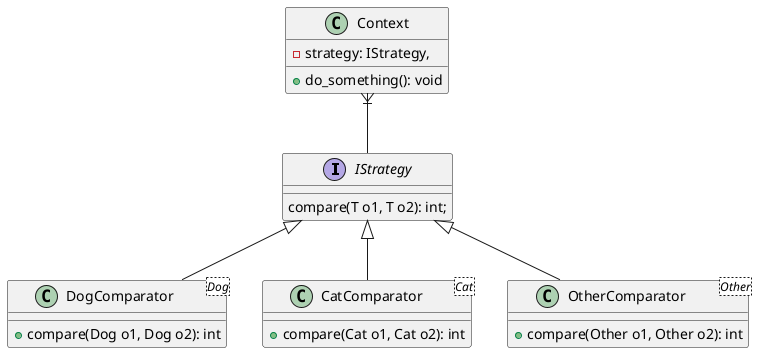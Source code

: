 @startuml

interface IStrategy {
    compare(T o1, T o2): int;
}

IStrategy <|-- DogComparator

IStrategy <|-- CatComparator

IStrategy <|-- OtherComparator

class DogComparator<Dog> {
    +compare(Dog o1, Dog o2): int
}

class CatComparator<Cat> {
    +compare(Cat o1, Cat o2): int
}

class OtherComparator<Other> {
    +compare(Other o1, Other o2): int
}

class Context {
    -strategy: IStrategy,
    +do_something(): void
}

Context }|-- IStrategy

@enduml
